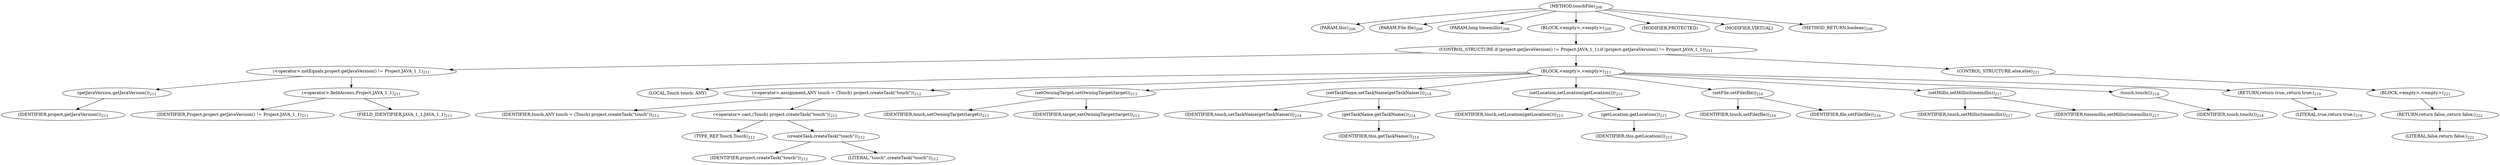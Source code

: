 digraph "touchFile" {  
"413" [label = <(METHOD,touchFile)<SUB>208</SUB>> ]
"19" [label = <(PARAM,this)<SUB>208</SUB>> ]
"414" [label = <(PARAM,File file)<SUB>208</SUB>> ]
"415" [label = <(PARAM,long timemillis)<SUB>208</SUB>> ]
"416" [label = <(BLOCK,&lt;empty&gt;,&lt;empty&gt;)<SUB>209</SUB>> ]
"417" [label = <(CONTROL_STRUCTURE,if (project.getJavaVersion() != Project.JAVA_1_1),if (project.getJavaVersion() != Project.JAVA_1_1))<SUB>211</SUB>> ]
"418" [label = <(&lt;operator&gt;.notEquals,project.getJavaVersion() != Project.JAVA_1_1)<SUB>211</SUB>> ]
"419" [label = <(getJavaVersion,getJavaVersion())<SUB>211</SUB>> ]
"420" [label = <(IDENTIFIER,project,getJavaVersion())<SUB>211</SUB>> ]
"421" [label = <(&lt;operator&gt;.fieldAccess,Project.JAVA_1_1)<SUB>211</SUB>> ]
"422" [label = <(IDENTIFIER,Project,project.getJavaVersion() != Project.JAVA_1_1)<SUB>211</SUB>> ]
"423" [label = <(FIELD_IDENTIFIER,JAVA_1_1,JAVA_1_1)<SUB>211</SUB>> ]
"424" [label = <(BLOCK,&lt;empty&gt;,&lt;empty&gt;)<SUB>211</SUB>> ]
"425" [label = <(LOCAL,Touch touch: ANY)> ]
"426" [label = <(&lt;operator&gt;.assignment,ANY touch = (Touch) project.createTask(&quot;touch&quot;))<SUB>212</SUB>> ]
"427" [label = <(IDENTIFIER,touch,ANY touch = (Touch) project.createTask(&quot;touch&quot;))<SUB>212</SUB>> ]
"428" [label = <(&lt;operator&gt;.cast,(Touch) project.createTask(&quot;touch&quot;))<SUB>212</SUB>> ]
"429" [label = <(TYPE_REF,Touch,Touch)<SUB>212</SUB>> ]
"430" [label = <(createTask,createTask(&quot;touch&quot;))<SUB>212</SUB>> ]
"431" [label = <(IDENTIFIER,project,createTask(&quot;touch&quot;))<SUB>212</SUB>> ]
"432" [label = <(LITERAL,&quot;touch&quot;,createTask(&quot;touch&quot;))<SUB>212</SUB>> ]
"433" [label = <(setOwningTarget,setOwningTarget(target))<SUB>213</SUB>> ]
"434" [label = <(IDENTIFIER,touch,setOwningTarget(target))<SUB>213</SUB>> ]
"435" [label = <(IDENTIFIER,target,setOwningTarget(target))<SUB>213</SUB>> ]
"436" [label = <(setTaskName,setTaskName(getTaskName()))<SUB>214</SUB>> ]
"437" [label = <(IDENTIFIER,touch,setTaskName(getTaskName()))<SUB>214</SUB>> ]
"438" [label = <(getTaskName,getTaskName())<SUB>214</SUB>> ]
"18" [label = <(IDENTIFIER,this,getTaskName())<SUB>214</SUB>> ]
"439" [label = <(setLocation,setLocation(getLocation()))<SUB>215</SUB>> ]
"440" [label = <(IDENTIFIER,touch,setLocation(getLocation()))<SUB>215</SUB>> ]
"441" [label = <(getLocation,getLocation())<SUB>215</SUB>> ]
"20" [label = <(IDENTIFIER,this,getLocation())<SUB>215</SUB>> ]
"442" [label = <(setFile,setFile(file))<SUB>216</SUB>> ]
"443" [label = <(IDENTIFIER,touch,setFile(file))<SUB>216</SUB>> ]
"444" [label = <(IDENTIFIER,file,setFile(file))<SUB>216</SUB>> ]
"445" [label = <(setMillis,setMillis(timemillis))<SUB>217</SUB>> ]
"446" [label = <(IDENTIFIER,touch,setMillis(timemillis))<SUB>217</SUB>> ]
"447" [label = <(IDENTIFIER,timemillis,setMillis(timemillis))<SUB>217</SUB>> ]
"448" [label = <(touch,touch())<SUB>218</SUB>> ]
"449" [label = <(IDENTIFIER,touch,touch())<SUB>218</SUB>> ]
"450" [label = <(RETURN,return true;,return true;)<SUB>219</SUB>> ]
"451" [label = <(LITERAL,true,return true;)<SUB>219</SUB>> ]
"452" [label = <(CONTROL_STRUCTURE,else,else)<SUB>221</SUB>> ]
"453" [label = <(BLOCK,&lt;empty&gt;,&lt;empty&gt;)<SUB>221</SUB>> ]
"454" [label = <(RETURN,return false;,return false;)<SUB>222</SUB>> ]
"455" [label = <(LITERAL,false,return false;)<SUB>222</SUB>> ]
"456" [label = <(MODIFIER,PROTECTED)> ]
"457" [label = <(MODIFIER,VIRTUAL)> ]
"458" [label = <(METHOD_RETURN,boolean)<SUB>208</SUB>> ]
  "413" -> "19" 
  "413" -> "414" 
  "413" -> "415" 
  "413" -> "416" 
  "413" -> "456" 
  "413" -> "457" 
  "413" -> "458" 
  "416" -> "417" 
  "417" -> "418" 
  "417" -> "424" 
  "417" -> "452" 
  "418" -> "419" 
  "418" -> "421" 
  "419" -> "420" 
  "421" -> "422" 
  "421" -> "423" 
  "424" -> "425" 
  "424" -> "426" 
  "424" -> "433" 
  "424" -> "436" 
  "424" -> "439" 
  "424" -> "442" 
  "424" -> "445" 
  "424" -> "448" 
  "424" -> "450" 
  "426" -> "427" 
  "426" -> "428" 
  "428" -> "429" 
  "428" -> "430" 
  "430" -> "431" 
  "430" -> "432" 
  "433" -> "434" 
  "433" -> "435" 
  "436" -> "437" 
  "436" -> "438" 
  "438" -> "18" 
  "439" -> "440" 
  "439" -> "441" 
  "441" -> "20" 
  "442" -> "443" 
  "442" -> "444" 
  "445" -> "446" 
  "445" -> "447" 
  "448" -> "449" 
  "450" -> "451" 
  "452" -> "453" 
  "453" -> "454" 
  "454" -> "455" 
}
